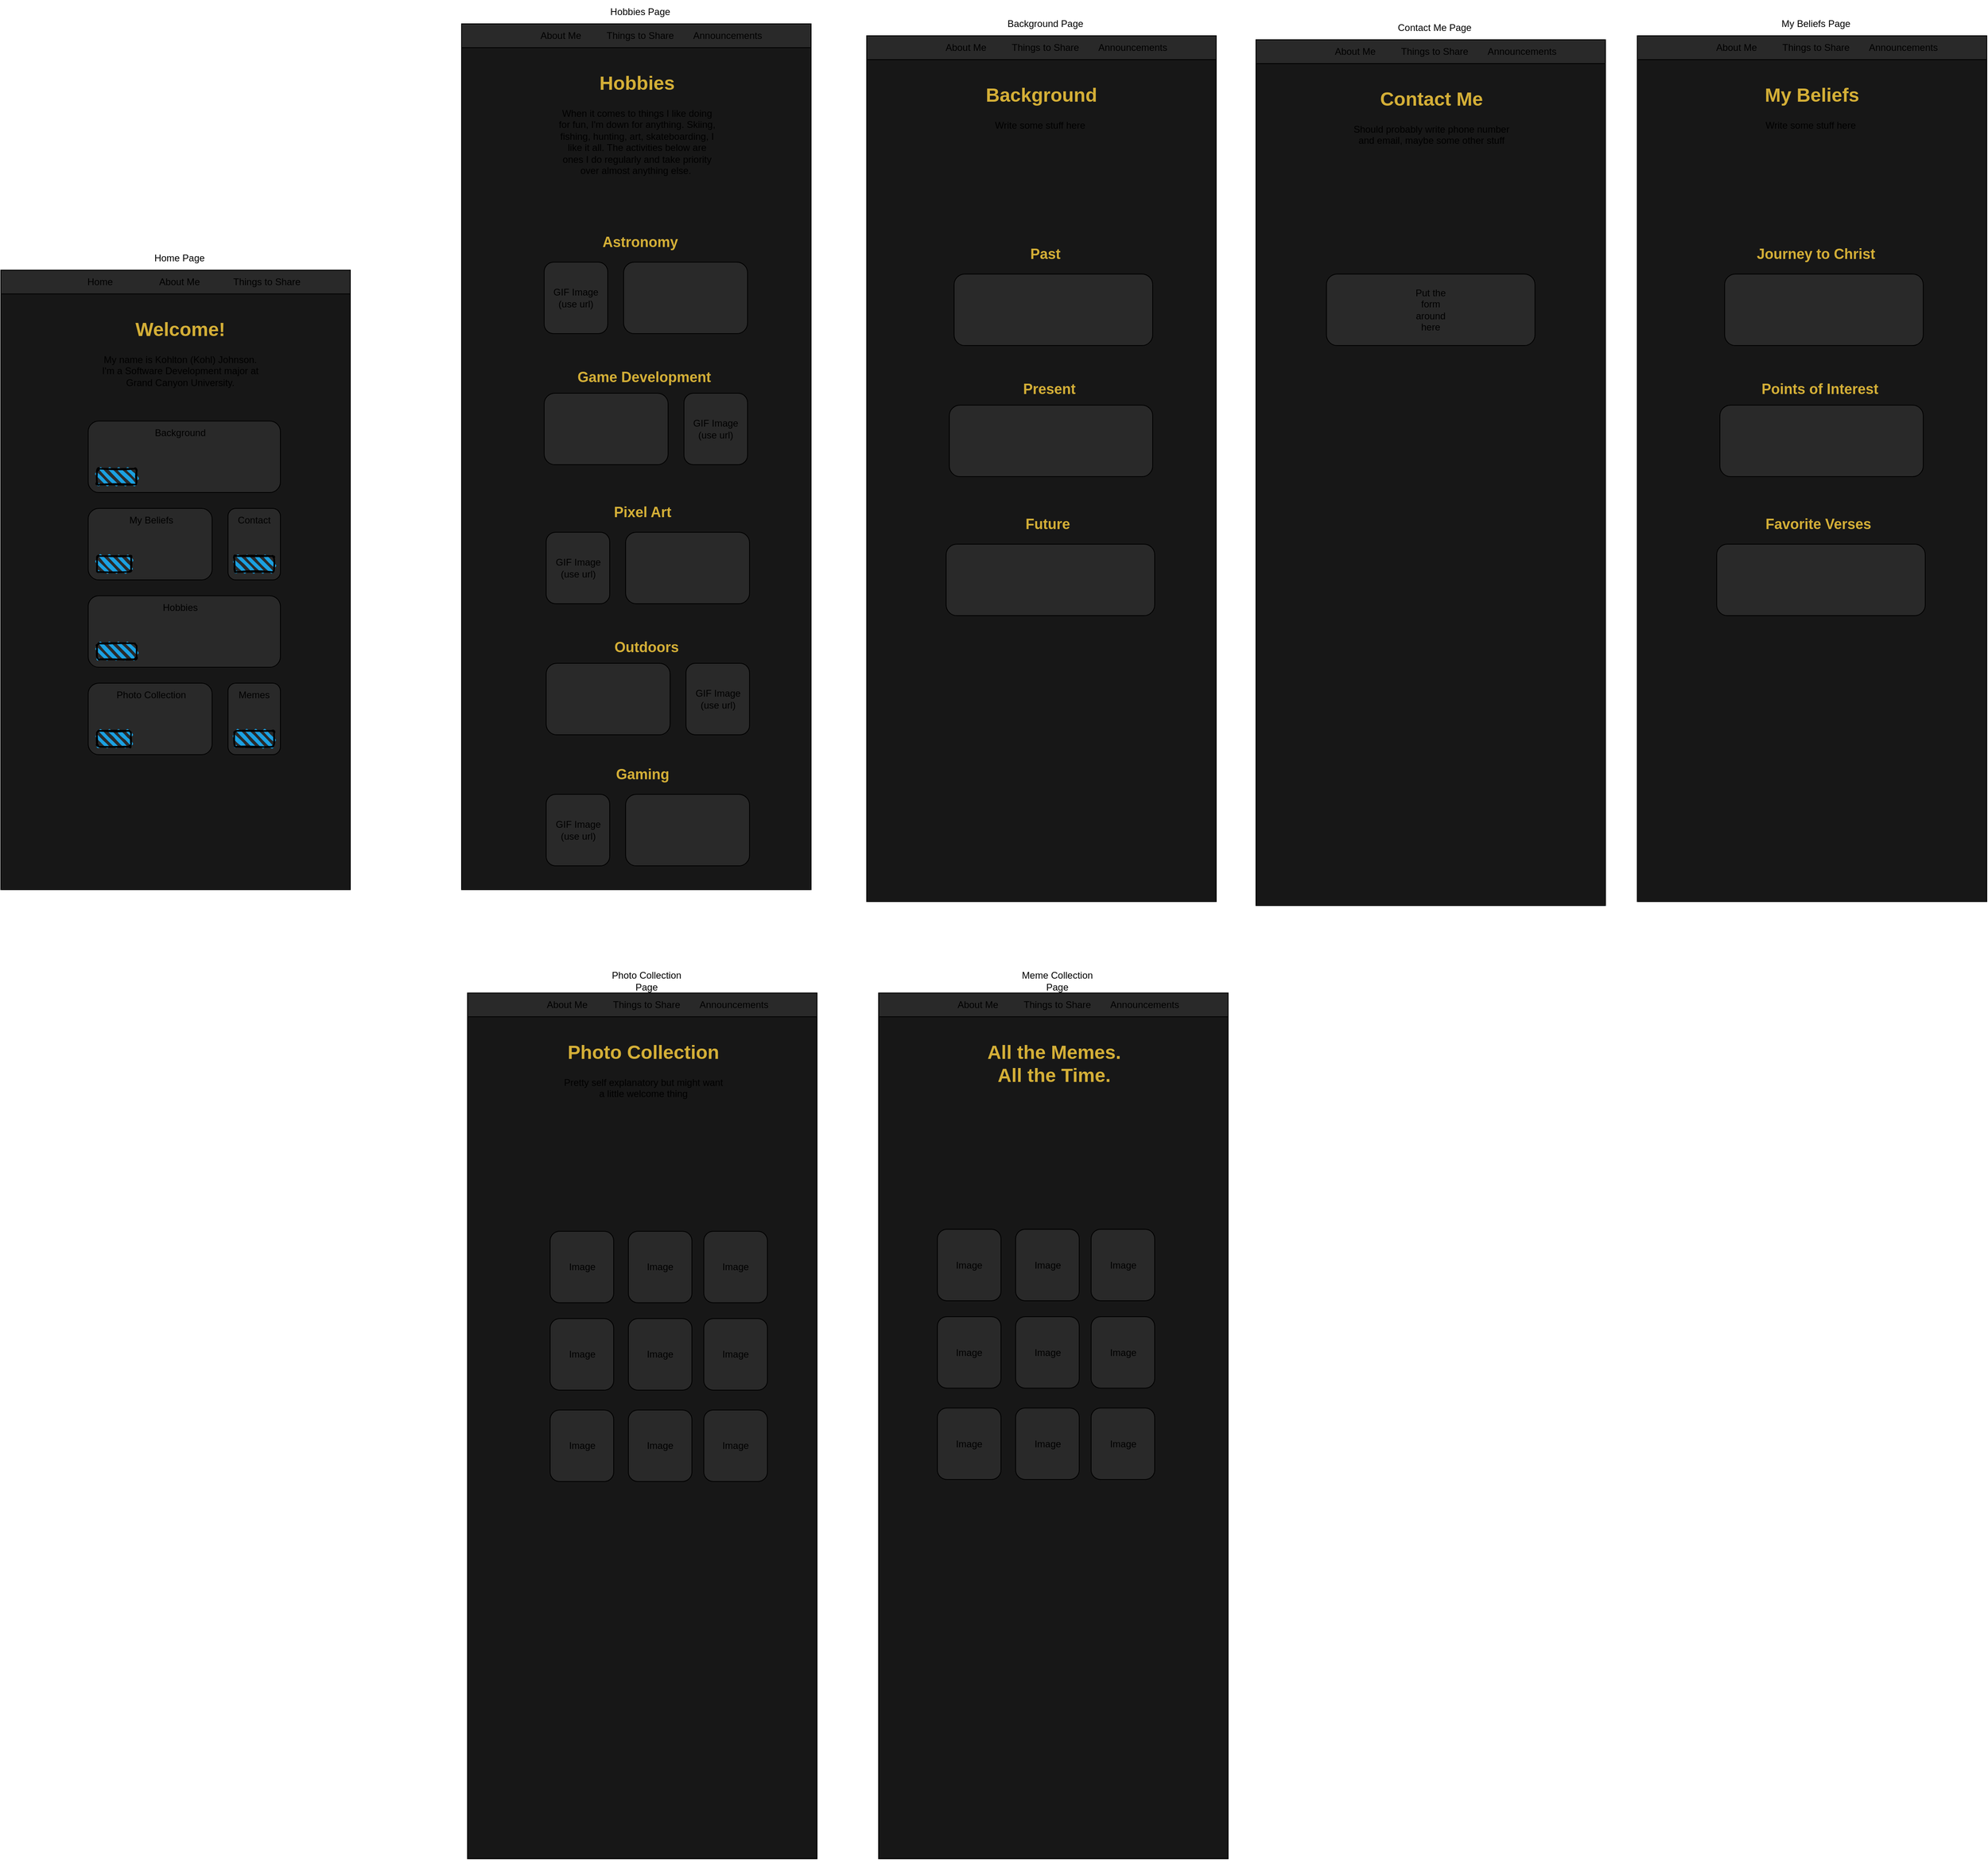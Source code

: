 <mxfile version="21.5.2" type="device">
  <diagram name="WebsiteDesignWireframe" id="510aCwTR6cfwQY0MAlZ4">
    <mxGraphModel dx="3585" dy="2390" grid="1" gridSize="10" guides="1" tooltips="1" connect="1" arrows="1" fold="1" page="0" pageScale="1" pageWidth="850" pageHeight="1100" math="0" shadow="0">
      <root>
        <mxCell id="0" />
        <mxCell id="1" parent="0" />
        <mxCell id="JzrJOFQu4B8ua3CG2KTd-1" value="Home Page" style="text;html=1;strokeColor=none;fillColor=none;align=center;verticalAlign=middle;whiteSpace=wrap;rounded=0;" parent="1" vertex="1">
          <mxGeometry x="365" y="10" width="120" height="30" as="geometry" />
        </mxCell>
        <mxCell id="JzrJOFQu4B8ua3CG2KTd-2" value="" style="whiteSpace=wrap;html=1;fillColor=#171717;" parent="1" vertex="1">
          <mxGeometry x="200" y="40" width="440" height="780" as="geometry" />
        </mxCell>
        <mxCell id="JzrJOFQu4B8ua3CG2KTd-5" value="" style="rounded=0;whiteSpace=wrap;html=1;fillColor=#292929;" parent="1" vertex="1">
          <mxGeometry x="200" y="40" width="440" height="30" as="geometry" />
        </mxCell>
        <mxCell id="JzrJOFQu4B8ua3CG2KTd-7" value="About Me" style="text;html=1;strokeColor=none;fillColor=none;align=center;verticalAlign=middle;whiteSpace=wrap;rounded=0;" parent="1" vertex="1">
          <mxGeometry x="375" y="40" width="100" height="30" as="geometry" />
        </mxCell>
        <mxCell id="JzrJOFQu4B8ua3CG2KTd-8" value="Home" style="text;html=1;strokeColor=none;fillColor=none;align=center;verticalAlign=middle;whiteSpace=wrap;rounded=0;shadow=0;" parent="1" vertex="1">
          <mxGeometry x="275" y="40" width="100" height="30" as="geometry" />
        </mxCell>
        <mxCell id="JzrJOFQu4B8ua3CG2KTd-9" value="Things to Share" style="text;html=1;strokeColor=none;fillColor=none;align=center;verticalAlign=middle;whiteSpace=wrap;rounded=0;" parent="1" vertex="1">
          <mxGeometry x="485" y="40" width="100" height="30" as="geometry" />
        </mxCell>
        <mxCell id="JzrJOFQu4B8ua3CG2KTd-10" value="&lt;h1 style=&quot;text-align: center;&quot;&gt;&lt;font color=&quot;#d4af37&quot;&gt;Welcome!&lt;/font&gt;&lt;/h1&gt;&lt;p style=&quot;text-align: center;&quot;&gt;My name is Kohlton (Kohl) Johnson. I&#39;m a Software Development major at Grand Canyon University.&lt;/p&gt;" style="text;html=1;strokeColor=none;fillColor=none;spacing=5;spacingTop=-20;whiteSpace=wrap;overflow=hidden;rounded=0;" parent="1" vertex="1">
          <mxGeometry x="320" y="95" width="210" height="95" as="geometry" />
        </mxCell>
        <mxCell id="JzrJOFQu4B8ua3CG2KTd-25" value="" style="whiteSpace=wrap;html=1;fillColor=#171717;imageAspect=1;expand=1;resizeHeight=1;resizable=1;fixedWidth=1;recursiveResize=0;" parent="1" vertex="1">
          <mxGeometry x="780" y="-270" width="440" height="1090" as="geometry" />
        </mxCell>
        <mxCell id="JzrJOFQu4B8ua3CG2KTd-26" value="Hobbies Page" style="text;html=1;strokeColor=none;fillColor=none;align=center;verticalAlign=middle;whiteSpace=wrap;rounded=0;" parent="1" vertex="1">
          <mxGeometry x="945" y="-300" width="120" height="30" as="geometry" />
        </mxCell>
        <mxCell id="JzrJOFQu4B8ua3CG2KTd-28" value="&lt;h1 style=&quot;text-align: center;&quot;&gt;&lt;font color=&quot;#d4af37&quot;&gt;Hobbies&lt;/font&gt;&lt;/h1&gt;&lt;p style=&quot;text-align: center;&quot;&gt;When it comes to things I like doing for fun, I&#39;m down for anything. Skiing, fishing, hunting, art, skateboarding, I like it all. The activities below are ones I do regularly and take priority over almost anything else.&amp;nbsp;&lt;/p&gt;" style="text;html=1;strokeColor=none;fillColor=none;spacing=5;spacingTop=-20;whiteSpace=wrap;overflow=hidden;rounded=0;" parent="1" vertex="1">
          <mxGeometry x="895" y="-215" width="210" height="145" as="geometry" />
        </mxCell>
        <mxCell id="JzrJOFQu4B8ua3CG2KTd-29" value="" style="rounded=0;whiteSpace=wrap;html=1;fillColor=#292929;" parent="1" vertex="1">
          <mxGeometry x="780" y="-270" width="440" height="30" as="geometry" />
        </mxCell>
        <mxCell id="JzrJOFQu4B8ua3CG2KTd-30" value="Things to Share" style="text;html=1;strokeColor=none;fillColor=none;align=center;verticalAlign=middle;whiteSpace=wrap;rounded=0;" parent="1" vertex="1">
          <mxGeometry x="955" y="-270" width="100" height="30" as="geometry" />
        </mxCell>
        <mxCell id="JzrJOFQu4B8ua3CG2KTd-31" value="About Me" style="text;html=1;strokeColor=none;fillColor=none;align=center;verticalAlign=middle;whiteSpace=wrap;rounded=0;shadow=0;" parent="1" vertex="1">
          <mxGeometry x="855" y="-270" width="100" height="30" as="geometry" />
        </mxCell>
        <mxCell id="JzrJOFQu4B8ua3CG2KTd-32" value="Announcements" style="text;html=1;strokeColor=none;fillColor=none;align=center;verticalAlign=middle;whiteSpace=wrap;rounded=0;" parent="1" vertex="1">
          <mxGeometry x="1065" y="-270" width="100" height="30" as="geometry" />
        </mxCell>
        <mxCell id="JzrJOFQu4B8ua3CG2KTd-33" value="" style="rounded=1;whiteSpace=wrap;html=1;fillColor=#292929;" parent="1" vertex="1">
          <mxGeometry x="984" y="30" width="156" height="90" as="geometry" />
        </mxCell>
        <mxCell id="JzrJOFQu4B8ua3CG2KTd-34" value="" style="rounded=1;whiteSpace=wrap;html=1;fillColor=#292929;" parent="1" vertex="1">
          <mxGeometry x="884" y="30" width="80" height="90" as="geometry" />
        </mxCell>
        <mxCell id="JzrJOFQu4B8ua3CG2KTd-35" value="" style="rounded=1;whiteSpace=wrap;html=1;fillColor=#292929;" parent="1" vertex="1">
          <mxGeometry x="884" y="195" width="156" height="90" as="geometry" />
        </mxCell>
        <mxCell id="JzrJOFQu4B8ua3CG2KTd-36" value="" style="rounded=1;whiteSpace=wrap;html=1;fillColor=#292929;" parent="1" vertex="1">
          <mxGeometry x="1060" y="195" width="80" height="90" as="geometry" />
        </mxCell>
        <mxCell id="JzrJOFQu4B8ua3CG2KTd-38" value="&lt;h2&gt;Astronomy&lt;/h2&gt;" style="text;html=1;strokeColor=none;fillColor=none;align=center;verticalAlign=middle;whiteSpace=wrap;rounded=0;fontColor=#D4AF37;" parent="1" vertex="1">
          <mxGeometry x="875" y="-10" width="260" height="30" as="geometry" />
        </mxCell>
        <mxCell id="JzrJOFQu4B8ua3CG2KTd-39" value="&lt;h2&gt;Game Development&lt;/h2&gt;" style="text;html=1;strokeColor=none;fillColor=none;align=center;verticalAlign=middle;whiteSpace=wrap;rounded=0;fontColor=#D4AF37;" parent="1" vertex="1">
          <mxGeometry x="880" y="160" width="260" height="30" as="geometry" />
        </mxCell>
        <mxCell id="JzrJOFQu4B8ua3CG2KTd-43" value="" style="rounded=1;whiteSpace=wrap;html=1;fillColor=#292929;" parent="1" vertex="1">
          <mxGeometry x="986.5" y="370" width="156" height="90" as="geometry" />
        </mxCell>
        <mxCell id="JzrJOFQu4B8ua3CG2KTd-44" value="" style="rounded=1;whiteSpace=wrap;html=1;fillColor=#292929;" parent="1" vertex="1">
          <mxGeometry x="886.5" y="370" width="80" height="90" as="geometry" />
        </mxCell>
        <mxCell id="JzrJOFQu4B8ua3CG2KTd-45" value="" style="rounded=1;whiteSpace=wrap;html=1;fillColor=#292929;" parent="1" vertex="1">
          <mxGeometry x="886.5" y="535" width="156" height="90" as="geometry" />
        </mxCell>
        <mxCell id="JzrJOFQu4B8ua3CG2KTd-46" value="" style="rounded=1;whiteSpace=wrap;html=1;fillColor=#292929;" parent="1" vertex="1">
          <mxGeometry x="1062.5" y="535" width="80" height="90" as="geometry" />
        </mxCell>
        <mxCell id="JzrJOFQu4B8ua3CG2KTd-47" value="&lt;h2&gt;Pixel Art&lt;/h2&gt;" style="text;html=1;strokeColor=none;fillColor=none;align=center;verticalAlign=middle;whiteSpace=wrap;rounded=0;fontColor=#D4AF37;" parent="1" vertex="1">
          <mxGeometry x="877.5" y="330" width="260" height="30" as="geometry" />
        </mxCell>
        <mxCell id="JzrJOFQu4B8ua3CG2KTd-48" value="&lt;h2&gt;Outdoors&lt;/h2&gt;" style="text;html=1;strokeColor=none;fillColor=none;align=center;verticalAlign=middle;whiteSpace=wrap;rounded=0;fontColor=#D4AF37;" parent="1" vertex="1">
          <mxGeometry x="882.5" y="500" width="260" height="30" as="geometry" />
        </mxCell>
        <mxCell id="JzrJOFQu4B8ua3CG2KTd-49" value="" style="rounded=1;whiteSpace=wrap;html=1;fillColor=#292929;" parent="1" vertex="1">
          <mxGeometry x="986.5" y="700" width="156" height="90" as="geometry" />
        </mxCell>
        <mxCell id="JzrJOFQu4B8ua3CG2KTd-50" value="" style="rounded=1;whiteSpace=wrap;html=1;fillColor=#292929;" parent="1" vertex="1">
          <mxGeometry x="886.5" y="700" width="80" height="90" as="geometry" />
        </mxCell>
        <mxCell id="JzrJOFQu4B8ua3CG2KTd-51" value="&lt;h2&gt;Gaming&lt;/h2&gt;" style="text;html=1;strokeColor=none;fillColor=none;align=center;verticalAlign=middle;whiteSpace=wrap;rounded=0;fontColor=#D4AF37;" parent="1" vertex="1">
          <mxGeometry x="877.5" y="660" width="260" height="30" as="geometry" />
        </mxCell>
        <mxCell id="2Uebgh1moqTdtuHqgNuJ-1" value="GIF Image&lt;br&gt;(use url)" style="text;html=1;strokeColor=none;fillColor=none;align=center;verticalAlign=middle;whiteSpace=wrap;rounded=0;" parent="1" vertex="1">
          <mxGeometry x="894" y="60" width="60" height="30" as="geometry" />
        </mxCell>
        <mxCell id="2Uebgh1moqTdtuHqgNuJ-2" value="GIF Image&lt;br&gt;(use url)" style="text;html=1;strokeColor=none;fillColor=none;align=center;verticalAlign=middle;whiteSpace=wrap;rounded=0;" parent="1" vertex="1">
          <mxGeometry x="1070" y="225" width="60" height="30" as="geometry" />
        </mxCell>
        <mxCell id="2Uebgh1moqTdtuHqgNuJ-3" value="GIF Image&lt;br&gt;(use url)" style="text;html=1;strokeColor=none;fillColor=none;align=center;verticalAlign=middle;whiteSpace=wrap;rounded=0;" parent="1" vertex="1">
          <mxGeometry x="896.5" y="400" width="60" height="30" as="geometry" />
        </mxCell>
        <mxCell id="2Uebgh1moqTdtuHqgNuJ-4" value="GIF Image&lt;br&gt;(use url)" style="text;html=1;strokeColor=none;fillColor=none;align=center;verticalAlign=middle;whiteSpace=wrap;rounded=0;" parent="1" vertex="1">
          <mxGeometry x="1072.5" y="565" width="60" height="30" as="geometry" />
        </mxCell>
        <mxCell id="2Uebgh1moqTdtuHqgNuJ-5" value="GIF Image&lt;br&gt;(use url)" style="text;html=1;strokeColor=none;fillColor=none;align=center;verticalAlign=middle;whiteSpace=wrap;rounded=0;" parent="1" vertex="1">
          <mxGeometry x="896.5" y="730" width="60" height="30" as="geometry" />
        </mxCell>
        <mxCell id="2Uebgh1moqTdtuHqgNuJ-7" value="" style="rounded=1;whiteSpace=wrap;html=1;fillColor=#292929;" parent="1" vertex="1">
          <mxGeometry x="310" y="230" width="242" height="90" as="geometry" />
        </mxCell>
        <mxCell id="2Uebgh1moqTdtuHqgNuJ-8" value="" style="rounded=1;whiteSpace=wrap;html=1;fillColor=#292929;" parent="1" vertex="1">
          <mxGeometry x="310" y="340" width="156" height="90" as="geometry" />
        </mxCell>
        <mxCell id="2Uebgh1moqTdtuHqgNuJ-9" value="" style="rounded=1;whiteSpace=wrap;html=1;fillColor=#292929;" parent="1" vertex="1">
          <mxGeometry x="486" y="340" width="66" height="90" as="geometry" />
        </mxCell>
        <mxCell id="2Uebgh1moqTdtuHqgNuJ-10" value="" style="rounded=1;whiteSpace=wrap;html=1;strokeWidth=2;fillWeight=4;hachureGap=8;hachureAngle=45;fillColor=#1ba1e2;sketch=1;" parent="1" vertex="1">
          <mxGeometry x="321" y="290" width="50" height="20" as="geometry" />
        </mxCell>
        <mxCell id="2Uebgh1moqTdtuHqgNuJ-11" value="" style="rounded=1;whiteSpace=wrap;html=1;strokeWidth=2;fillWeight=4;hachureGap=8;hachureAngle=45;fillColor=#1ba1e2;sketch=1;" parent="1" vertex="1">
          <mxGeometry x="321" y="400" width="43" height="20" as="geometry" />
        </mxCell>
        <mxCell id="2Uebgh1moqTdtuHqgNuJ-12" value="" style="rounded=1;whiteSpace=wrap;html=1;strokeWidth=2;fillWeight=4;hachureGap=8;hachureAngle=45;fillColor=#1ba1e2;sketch=1;" parent="1" vertex="1">
          <mxGeometry x="494" y="400" width="50" height="20" as="geometry" />
        </mxCell>
        <mxCell id="2Uebgh1moqTdtuHqgNuJ-15" value="Background" style="text;html=1;strokeColor=none;fillColor=none;align=center;verticalAlign=middle;whiteSpace=wrap;rounded=0;" parent="1" vertex="1">
          <mxGeometry x="396" y="230" width="60" height="30" as="geometry" />
        </mxCell>
        <mxCell id="2Uebgh1moqTdtuHqgNuJ-16" value="My Beliefs" style="text;html=1;strokeColor=none;fillColor=none;align=center;verticalAlign=middle;whiteSpace=wrap;rounded=0;" parent="1" vertex="1">
          <mxGeometry x="313" y="340" width="153" height="30" as="geometry" />
        </mxCell>
        <mxCell id="2Uebgh1moqTdtuHqgNuJ-17" value="Contact" style="text;html=1;strokeColor=none;fillColor=none;align=center;verticalAlign=middle;whiteSpace=wrap;rounded=0;" parent="1" vertex="1">
          <mxGeometry x="464" y="340" width="110" height="30" as="geometry" />
        </mxCell>
        <mxCell id="7g9YASAPQkTzJjuGKXkD-1" value="" style="rounded=1;whiteSpace=wrap;html=1;fillColor=#292929;" vertex="1" parent="1">
          <mxGeometry x="310" y="450" width="242" height="90" as="geometry" />
        </mxCell>
        <mxCell id="7g9YASAPQkTzJjuGKXkD-2" value="" style="rounded=1;whiteSpace=wrap;html=1;fillColor=#292929;" vertex="1" parent="1">
          <mxGeometry x="310" y="560" width="156" height="90" as="geometry" />
        </mxCell>
        <mxCell id="7g9YASAPQkTzJjuGKXkD-3" value="" style="rounded=1;whiteSpace=wrap;html=1;fillColor=#292929;" vertex="1" parent="1">
          <mxGeometry x="486" y="560" width="66" height="90" as="geometry" />
        </mxCell>
        <mxCell id="7g9YASAPQkTzJjuGKXkD-4" value="" style="rounded=1;whiteSpace=wrap;html=1;strokeWidth=2;fillWeight=4;hachureGap=8;hachureAngle=45;fillColor=#1ba1e2;sketch=1;" vertex="1" parent="1">
          <mxGeometry x="321" y="510" width="50" height="20" as="geometry" />
        </mxCell>
        <mxCell id="7g9YASAPQkTzJjuGKXkD-5" value="" style="rounded=1;whiteSpace=wrap;html=1;strokeWidth=2;fillWeight=4;hachureGap=8;hachureAngle=45;fillColor=#1ba1e2;sketch=1;" vertex="1" parent="1">
          <mxGeometry x="321" y="620" width="43" height="20" as="geometry" />
        </mxCell>
        <mxCell id="7g9YASAPQkTzJjuGKXkD-6" value="" style="rounded=1;whiteSpace=wrap;html=1;strokeWidth=2;fillWeight=4;hachureGap=8;hachureAngle=45;fillColor=#1ba1e2;sketch=1;" vertex="1" parent="1">
          <mxGeometry x="494" y="620" width="50" height="20" as="geometry" />
        </mxCell>
        <mxCell id="7g9YASAPQkTzJjuGKXkD-9" value="Hobbies" style="text;html=1;strokeColor=none;fillColor=none;align=center;verticalAlign=middle;whiteSpace=wrap;rounded=0;" vertex="1" parent="1">
          <mxGeometry x="396" y="450" width="60" height="30" as="geometry" />
        </mxCell>
        <mxCell id="7g9YASAPQkTzJjuGKXkD-10" value="Photo Collection" style="text;html=1;strokeColor=none;fillColor=none;align=center;verticalAlign=middle;whiteSpace=wrap;rounded=0;" vertex="1" parent="1">
          <mxGeometry x="313" y="560" width="153" height="30" as="geometry" />
        </mxCell>
        <mxCell id="7g9YASAPQkTzJjuGKXkD-11" value="Memes" style="text;html=1;strokeColor=none;fillColor=none;align=center;verticalAlign=middle;whiteSpace=wrap;rounded=0;" vertex="1" parent="1">
          <mxGeometry x="464" y="560" width="110" height="30" as="geometry" />
        </mxCell>
        <mxCell id="7g9YASAPQkTzJjuGKXkD-13" value="" style="whiteSpace=wrap;html=1;fillColor=#171717;imageAspect=1;expand=1;resizeHeight=1;resizable=1;fixedWidth=1;recursiveResize=0;" vertex="1" parent="1">
          <mxGeometry x="1290" y="-255" width="440" height="1090" as="geometry" />
        </mxCell>
        <mxCell id="7g9YASAPQkTzJjuGKXkD-14" value="Background Page" style="text;html=1;strokeColor=none;fillColor=none;align=center;verticalAlign=middle;whiteSpace=wrap;rounded=0;" vertex="1" parent="1">
          <mxGeometry x="1455" y="-285" width="120" height="30" as="geometry" />
        </mxCell>
        <mxCell id="7g9YASAPQkTzJjuGKXkD-15" value="&lt;h1 style=&quot;&quot;&gt;&lt;font color=&quot;#d4af37&quot;&gt;Background&lt;/font&gt;&lt;/h1&gt;&lt;p style=&quot;&quot;&gt;Write some stuff here&amp;nbsp;&lt;/p&gt;" style="text;html=1;strokeColor=none;fillColor=none;spacing=5;spacingTop=-20;whiteSpace=wrap;overflow=hidden;rounded=0;align=center;" vertex="1" parent="1">
          <mxGeometry x="1405" y="-200" width="210" height="145" as="geometry" />
        </mxCell>
        <mxCell id="7g9YASAPQkTzJjuGKXkD-16" value="" style="rounded=0;whiteSpace=wrap;html=1;fillColor=#292929;" vertex="1" parent="1">
          <mxGeometry x="1290" y="-255" width="440" height="30" as="geometry" />
        </mxCell>
        <mxCell id="7g9YASAPQkTzJjuGKXkD-17" value="Things to Share" style="text;html=1;strokeColor=none;fillColor=none;align=center;verticalAlign=middle;whiteSpace=wrap;rounded=0;" vertex="1" parent="1">
          <mxGeometry x="1465" y="-255" width="100" height="30" as="geometry" />
        </mxCell>
        <mxCell id="7g9YASAPQkTzJjuGKXkD-18" value="About Me" style="text;html=1;strokeColor=none;fillColor=none;align=center;verticalAlign=middle;whiteSpace=wrap;rounded=0;shadow=0;" vertex="1" parent="1">
          <mxGeometry x="1365" y="-255" width="100" height="30" as="geometry" />
        </mxCell>
        <mxCell id="7g9YASAPQkTzJjuGKXkD-19" value="Announcements" style="text;html=1;strokeColor=none;fillColor=none;align=center;verticalAlign=middle;whiteSpace=wrap;rounded=0;" vertex="1" parent="1">
          <mxGeometry x="1575" y="-255" width="100" height="30" as="geometry" />
        </mxCell>
        <mxCell id="7g9YASAPQkTzJjuGKXkD-20" value="" style="rounded=1;whiteSpace=wrap;html=1;fillColor=#292929;" vertex="1" parent="1">
          <mxGeometry x="1400" y="45" width="250" height="90" as="geometry" />
        </mxCell>
        <mxCell id="7g9YASAPQkTzJjuGKXkD-22" value="" style="rounded=1;whiteSpace=wrap;html=1;fillColor=#292929;" vertex="1" parent="1">
          <mxGeometry x="1394" y="210" width="256" height="90" as="geometry" />
        </mxCell>
        <mxCell id="7g9YASAPQkTzJjuGKXkD-24" value="&lt;h2&gt;Past&lt;/h2&gt;" style="text;html=1;strokeColor=none;fillColor=none;align=center;verticalAlign=middle;whiteSpace=wrap;rounded=0;fontColor=#D4AF37;" vertex="1" parent="1">
          <mxGeometry x="1385" y="5" width="260" height="30" as="geometry" />
        </mxCell>
        <mxCell id="7g9YASAPQkTzJjuGKXkD-25" value="&lt;h2&gt;Present&lt;/h2&gt;" style="text;html=1;strokeColor=none;fillColor=none;align=center;verticalAlign=middle;whiteSpace=wrap;rounded=0;fontColor=#D4AF37;" vertex="1" parent="1">
          <mxGeometry x="1390" y="175" width="260" height="30" as="geometry" />
        </mxCell>
        <mxCell id="7g9YASAPQkTzJjuGKXkD-26" value="" style="rounded=1;whiteSpace=wrap;html=1;fillColor=#292929;" vertex="1" parent="1">
          <mxGeometry x="1390" y="385" width="262.5" height="90" as="geometry" />
        </mxCell>
        <mxCell id="7g9YASAPQkTzJjuGKXkD-30" value="&lt;h2&gt;Future&lt;/h2&gt;" style="text;html=1;strokeColor=none;fillColor=none;align=center;verticalAlign=middle;whiteSpace=wrap;rounded=0;fontColor=#D4AF37;" vertex="1" parent="1">
          <mxGeometry x="1387.5" y="345" width="260" height="30" as="geometry" />
        </mxCell>
        <mxCell id="7g9YASAPQkTzJjuGKXkD-40" value="" style="whiteSpace=wrap;html=1;fillColor=#171717;imageAspect=1;expand=1;resizeHeight=1;resizable=1;fixedWidth=1;recursiveResize=0;" vertex="1" parent="1">
          <mxGeometry x="1780" y="-250" width="440" height="1090" as="geometry" />
        </mxCell>
        <mxCell id="7g9YASAPQkTzJjuGKXkD-41" value="Contact Me Page" style="text;html=1;strokeColor=none;fillColor=none;align=center;verticalAlign=middle;whiteSpace=wrap;rounded=0;" vertex="1" parent="1">
          <mxGeometry x="1945" y="-280" width="120" height="30" as="geometry" />
        </mxCell>
        <mxCell id="7g9YASAPQkTzJjuGKXkD-42" value="&lt;h1 style=&quot;text-align: center;&quot;&gt;&lt;font color=&quot;#d4af37&quot;&gt;Contact Me&lt;/font&gt;&lt;/h1&gt;&lt;p style=&quot;text-align: center;&quot;&gt;Should probably write phone number and email, maybe some other stuff&lt;/p&gt;" style="text;html=1;strokeColor=none;fillColor=none;spacing=5;spacingTop=-20;whiteSpace=wrap;overflow=hidden;rounded=0;" vertex="1" parent="1">
          <mxGeometry x="1895" y="-195" width="210" height="145" as="geometry" />
        </mxCell>
        <mxCell id="7g9YASAPQkTzJjuGKXkD-43" value="" style="rounded=0;whiteSpace=wrap;html=1;fillColor=#292929;" vertex="1" parent="1">
          <mxGeometry x="1780" y="-250" width="440" height="30" as="geometry" />
        </mxCell>
        <mxCell id="7g9YASAPQkTzJjuGKXkD-44" value="Things to Share" style="text;html=1;strokeColor=none;fillColor=none;align=center;verticalAlign=middle;whiteSpace=wrap;rounded=0;" vertex="1" parent="1">
          <mxGeometry x="1955" y="-250" width="100" height="30" as="geometry" />
        </mxCell>
        <mxCell id="7g9YASAPQkTzJjuGKXkD-45" value="About Me" style="text;html=1;strokeColor=none;fillColor=none;align=center;verticalAlign=middle;whiteSpace=wrap;rounded=0;shadow=0;" vertex="1" parent="1">
          <mxGeometry x="1855" y="-250" width="100" height="30" as="geometry" />
        </mxCell>
        <mxCell id="7g9YASAPQkTzJjuGKXkD-46" value="Announcements" style="text;html=1;strokeColor=none;fillColor=none;align=center;verticalAlign=middle;whiteSpace=wrap;rounded=0;" vertex="1" parent="1">
          <mxGeometry x="2065" y="-250" width="100" height="30" as="geometry" />
        </mxCell>
        <mxCell id="7g9YASAPQkTzJjuGKXkD-67" value="" style="rounded=1;whiteSpace=wrap;html=1;fillColor=#292929;" vertex="1" parent="1">
          <mxGeometry x="1868.75" y="45" width="262.5" height="90" as="geometry" />
        </mxCell>
        <mxCell id="7g9YASAPQkTzJjuGKXkD-68" value="Put the form around here" style="text;html=1;strokeColor=none;fillColor=none;align=center;verticalAlign=middle;whiteSpace=wrap;rounded=0;" vertex="1" parent="1">
          <mxGeometry x="1970" y="75" width="60" height="30" as="geometry" />
        </mxCell>
        <mxCell id="7g9YASAPQkTzJjuGKXkD-82" value="" style="whiteSpace=wrap;html=1;fillColor=#171717;imageAspect=1;expand=1;resizeHeight=1;resizable=1;fixedWidth=1;recursiveResize=0;" vertex="1" parent="1">
          <mxGeometry x="2260" y="-255" width="440" height="1090" as="geometry" />
        </mxCell>
        <mxCell id="7g9YASAPQkTzJjuGKXkD-83" value="My Beliefs Page" style="text;html=1;strokeColor=none;fillColor=none;align=center;verticalAlign=middle;whiteSpace=wrap;rounded=0;" vertex="1" parent="1">
          <mxGeometry x="2425" y="-285" width="120" height="30" as="geometry" />
        </mxCell>
        <mxCell id="7g9YASAPQkTzJjuGKXkD-84" value="&lt;h1 style=&quot;&quot;&gt;&lt;font color=&quot;#d4af37&quot;&gt;My Beliefs&lt;/font&gt;&lt;/h1&gt;&lt;p style=&quot;&quot;&gt;Write some stuff here&amp;nbsp;&lt;/p&gt;" style="text;html=1;strokeColor=none;fillColor=none;spacing=5;spacingTop=-20;whiteSpace=wrap;overflow=hidden;rounded=0;align=center;" vertex="1" parent="1">
          <mxGeometry x="2375" y="-200" width="210" height="145" as="geometry" />
        </mxCell>
        <mxCell id="7g9YASAPQkTzJjuGKXkD-85" value="" style="rounded=0;whiteSpace=wrap;html=1;fillColor=#292929;" vertex="1" parent="1">
          <mxGeometry x="2260" y="-255" width="440" height="30" as="geometry" />
        </mxCell>
        <mxCell id="7g9YASAPQkTzJjuGKXkD-86" value="Things to Share" style="text;html=1;strokeColor=none;fillColor=none;align=center;verticalAlign=middle;whiteSpace=wrap;rounded=0;" vertex="1" parent="1">
          <mxGeometry x="2435" y="-255" width="100" height="30" as="geometry" />
        </mxCell>
        <mxCell id="7g9YASAPQkTzJjuGKXkD-87" value="About Me" style="text;html=1;strokeColor=none;fillColor=none;align=center;verticalAlign=middle;whiteSpace=wrap;rounded=0;shadow=0;" vertex="1" parent="1">
          <mxGeometry x="2335" y="-255" width="100" height="30" as="geometry" />
        </mxCell>
        <mxCell id="7g9YASAPQkTzJjuGKXkD-88" value="Announcements" style="text;html=1;strokeColor=none;fillColor=none;align=center;verticalAlign=middle;whiteSpace=wrap;rounded=0;" vertex="1" parent="1">
          <mxGeometry x="2545" y="-255" width="100" height="30" as="geometry" />
        </mxCell>
        <mxCell id="7g9YASAPQkTzJjuGKXkD-89" value="" style="rounded=1;whiteSpace=wrap;html=1;fillColor=#292929;" vertex="1" parent="1">
          <mxGeometry x="2370" y="45" width="250" height="90" as="geometry" />
        </mxCell>
        <mxCell id="7g9YASAPQkTzJjuGKXkD-90" value="" style="rounded=1;whiteSpace=wrap;html=1;fillColor=#292929;" vertex="1" parent="1">
          <mxGeometry x="2364" y="210" width="256" height="90" as="geometry" />
        </mxCell>
        <mxCell id="7g9YASAPQkTzJjuGKXkD-91" value="&lt;h2&gt;Journey to Christ&lt;/h2&gt;" style="text;html=1;strokeColor=none;fillColor=none;align=center;verticalAlign=middle;whiteSpace=wrap;rounded=0;fontColor=#D4AF37;" vertex="1" parent="1">
          <mxGeometry x="2355" y="5" width="260" height="30" as="geometry" />
        </mxCell>
        <mxCell id="7g9YASAPQkTzJjuGKXkD-92" value="&lt;h2&gt;Points of Interest&lt;/h2&gt;" style="text;html=1;strokeColor=none;fillColor=none;align=center;verticalAlign=middle;whiteSpace=wrap;rounded=0;fontColor=#D4AF37;" vertex="1" parent="1">
          <mxGeometry x="2360" y="175" width="260" height="30" as="geometry" />
        </mxCell>
        <mxCell id="7g9YASAPQkTzJjuGKXkD-93" value="" style="rounded=1;whiteSpace=wrap;html=1;fillColor=#292929;" vertex="1" parent="1">
          <mxGeometry x="2360" y="385" width="262.5" height="90" as="geometry" />
        </mxCell>
        <mxCell id="7g9YASAPQkTzJjuGKXkD-94" value="&lt;h2&gt;Favorite Verses&lt;/h2&gt;" style="text;html=1;strokeColor=none;fillColor=none;align=center;verticalAlign=middle;whiteSpace=wrap;rounded=0;fontColor=#D4AF37;" vertex="1" parent="1">
          <mxGeometry x="2357.5" y="345" width="260" height="30" as="geometry" />
        </mxCell>
        <mxCell id="7g9YASAPQkTzJjuGKXkD-95" value="" style="whiteSpace=wrap;html=1;fillColor=#171717;imageAspect=1;expand=1;resizeHeight=1;resizable=1;fixedWidth=1;recursiveResize=0;" vertex="1" parent="1">
          <mxGeometry x="787.5" y="950" width="440" height="1090" as="geometry" />
        </mxCell>
        <mxCell id="7g9YASAPQkTzJjuGKXkD-96" value="Photo Collection Page" style="text;html=1;strokeColor=none;fillColor=none;align=center;verticalAlign=middle;whiteSpace=wrap;rounded=0;" vertex="1" parent="1">
          <mxGeometry x="952.5" y="920" width="120" height="30" as="geometry" />
        </mxCell>
        <mxCell id="7g9YASAPQkTzJjuGKXkD-97" value="&lt;h1 style=&quot;text-align: center;&quot;&gt;&lt;font color=&quot;#d4af37&quot;&gt;Photo Collection&lt;/font&gt;&lt;/h1&gt;&lt;p style=&quot;text-align: center;&quot;&gt;Pretty self explanatory but might want a little welcome thing&lt;/p&gt;" style="text;html=1;strokeColor=none;fillColor=none;spacing=5;spacingTop=-20;whiteSpace=wrap;overflow=hidden;rounded=0;" vertex="1" parent="1">
          <mxGeometry x="902.5" y="1005" width="210" height="145" as="geometry" />
        </mxCell>
        <mxCell id="7g9YASAPQkTzJjuGKXkD-98" value="" style="rounded=0;whiteSpace=wrap;html=1;fillColor=#292929;" vertex="1" parent="1">
          <mxGeometry x="787.5" y="950" width="440" height="30" as="geometry" />
        </mxCell>
        <mxCell id="7g9YASAPQkTzJjuGKXkD-99" value="Things to Share" style="text;html=1;strokeColor=none;fillColor=none;align=center;verticalAlign=middle;whiteSpace=wrap;rounded=0;" vertex="1" parent="1">
          <mxGeometry x="962.5" y="950" width="100" height="30" as="geometry" />
        </mxCell>
        <mxCell id="7g9YASAPQkTzJjuGKXkD-100" value="About Me" style="text;html=1;strokeColor=none;fillColor=none;align=center;verticalAlign=middle;whiteSpace=wrap;rounded=0;shadow=0;" vertex="1" parent="1">
          <mxGeometry x="862.5" y="950" width="100" height="30" as="geometry" />
        </mxCell>
        <mxCell id="7g9YASAPQkTzJjuGKXkD-101" value="Announcements" style="text;html=1;strokeColor=none;fillColor=none;align=center;verticalAlign=middle;whiteSpace=wrap;rounded=0;" vertex="1" parent="1">
          <mxGeometry x="1072.5" y="950" width="100" height="30" as="geometry" />
        </mxCell>
        <mxCell id="7g9YASAPQkTzJjuGKXkD-103" value="" style="rounded=1;whiteSpace=wrap;html=1;fillColor=#292929;" vertex="1" parent="1">
          <mxGeometry x="891.5" y="1250" width="80" height="90" as="geometry" />
        </mxCell>
        <mxCell id="7g9YASAPQkTzJjuGKXkD-117" value="Image" style="text;html=1;strokeColor=none;fillColor=none;align=center;verticalAlign=middle;whiteSpace=wrap;rounded=0;" vertex="1" parent="1">
          <mxGeometry x="901.5" y="1280" width="60" height="30" as="geometry" />
        </mxCell>
        <mxCell id="7g9YASAPQkTzJjuGKXkD-122" value="" style="whiteSpace=wrap;html=1;fillColor=#171717;imageAspect=1;expand=1;resizeHeight=1;resizable=1;fixedWidth=1;recursiveResize=0;" vertex="1" parent="1">
          <mxGeometry x="1305" y="950" width="440" height="1090" as="geometry" />
        </mxCell>
        <mxCell id="7g9YASAPQkTzJjuGKXkD-123" value="Meme Collection Page" style="text;html=1;strokeColor=none;fillColor=none;align=center;verticalAlign=middle;whiteSpace=wrap;rounded=0;" vertex="1" parent="1">
          <mxGeometry x="1470" y="920" width="120" height="30" as="geometry" />
        </mxCell>
        <mxCell id="7g9YASAPQkTzJjuGKXkD-124" value="&lt;h1 style=&quot;text-align: center;&quot;&gt;&lt;font color=&quot;#d4af37&quot;&gt;All the Memes. All the Time.&lt;/font&gt;&lt;/h1&gt;&lt;p style=&quot;text-align: center;&quot;&gt;&lt;br&gt;&lt;/p&gt;" style="text;html=1;strokeColor=none;fillColor=none;spacing=5;spacingTop=-20;whiteSpace=wrap;overflow=hidden;rounded=0;" vertex="1" parent="1">
          <mxGeometry x="1420" y="1005" width="210" height="145" as="geometry" />
        </mxCell>
        <mxCell id="7g9YASAPQkTzJjuGKXkD-125" value="" style="rounded=0;whiteSpace=wrap;html=1;fillColor=#292929;" vertex="1" parent="1">
          <mxGeometry x="1305" y="950" width="440" height="30" as="geometry" />
        </mxCell>
        <mxCell id="7g9YASAPQkTzJjuGKXkD-126" value="Things to Share" style="text;html=1;strokeColor=none;fillColor=none;align=center;verticalAlign=middle;whiteSpace=wrap;rounded=0;" vertex="1" parent="1">
          <mxGeometry x="1480" y="950" width="100" height="30" as="geometry" />
        </mxCell>
        <mxCell id="7g9YASAPQkTzJjuGKXkD-127" value="About Me" style="text;html=1;strokeColor=none;fillColor=none;align=center;verticalAlign=middle;whiteSpace=wrap;rounded=0;shadow=0;" vertex="1" parent="1">
          <mxGeometry x="1380" y="950" width="100" height="30" as="geometry" />
        </mxCell>
        <mxCell id="7g9YASAPQkTzJjuGKXkD-128" value="Announcements" style="text;html=1;strokeColor=none;fillColor=none;align=center;verticalAlign=middle;whiteSpace=wrap;rounded=0;" vertex="1" parent="1">
          <mxGeometry x="1590" y="950" width="100" height="30" as="geometry" />
        </mxCell>
        <mxCell id="7g9YASAPQkTzJjuGKXkD-149" value="" style="rounded=1;whiteSpace=wrap;html=1;fillColor=#292929;" vertex="1" parent="1">
          <mxGeometry x="990" y="1250" width="80" height="90" as="geometry" />
        </mxCell>
        <mxCell id="7g9YASAPQkTzJjuGKXkD-150" value="Image" style="text;html=1;strokeColor=none;fillColor=none;align=center;verticalAlign=middle;whiteSpace=wrap;rounded=0;" vertex="1" parent="1">
          <mxGeometry x="1000" y="1280" width="60" height="30" as="geometry" />
        </mxCell>
        <mxCell id="7g9YASAPQkTzJjuGKXkD-151" value="" style="rounded=1;whiteSpace=wrap;html=1;fillColor=#292929;" vertex="1" parent="1">
          <mxGeometry x="1085" y="1250" width="80" height="90" as="geometry" />
        </mxCell>
        <mxCell id="7g9YASAPQkTzJjuGKXkD-152" value="Image" style="text;html=1;strokeColor=none;fillColor=none;align=center;verticalAlign=middle;whiteSpace=wrap;rounded=0;" vertex="1" parent="1">
          <mxGeometry x="1095" y="1280" width="60" height="30" as="geometry" />
        </mxCell>
        <mxCell id="7g9YASAPQkTzJjuGKXkD-153" value="" style="rounded=1;whiteSpace=wrap;html=1;fillColor=#292929;" vertex="1" parent="1">
          <mxGeometry x="891.5" y="1360" width="80" height="90" as="geometry" />
        </mxCell>
        <mxCell id="7g9YASAPQkTzJjuGKXkD-154" value="Image" style="text;html=1;strokeColor=none;fillColor=none;align=center;verticalAlign=middle;whiteSpace=wrap;rounded=0;" vertex="1" parent="1">
          <mxGeometry x="901.5" y="1390" width="60" height="30" as="geometry" />
        </mxCell>
        <mxCell id="7g9YASAPQkTzJjuGKXkD-155" value="" style="rounded=1;whiteSpace=wrap;html=1;fillColor=#292929;" vertex="1" parent="1">
          <mxGeometry x="990" y="1360" width="80" height="90" as="geometry" />
        </mxCell>
        <mxCell id="7g9YASAPQkTzJjuGKXkD-156" value="Image" style="text;html=1;strokeColor=none;fillColor=none;align=center;verticalAlign=middle;whiteSpace=wrap;rounded=0;" vertex="1" parent="1">
          <mxGeometry x="1000" y="1390" width="60" height="30" as="geometry" />
        </mxCell>
        <mxCell id="7g9YASAPQkTzJjuGKXkD-157" value="" style="rounded=1;whiteSpace=wrap;html=1;fillColor=#292929;" vertex="1" parent="1">
          <mxGeometry x="1085" y="1360" width="80" height="90" as="geometry" />
        </mxCell>
        <mxCell id="7g9YASAPQkTzJjuGKXkD-158" value="Image" style="text;html=1;strokeColor=none;fillColor=none;align=center;verticalAlign=middle;whiteSpace=wrap;rounded=0;" vertex="1" parent="1">
          <mxGeometry x="1095" y="1390" width="60" height="30" as="geometry" />
        </mxCell>
        <mxCell id="7g9YASAPQkTzJjuGKXkD-159" value="" style="rounded=1;whiteSpace=wrap;html=1;fillColor=#292929;" vertex="1" parent="1">
          <mxGeometry x="891.5" y="1475" width="80" height="90" as="geometry" />
        </mxCell>
        <mxCell id="7g9YASAPQkTzJjuGKXkD-160" value="Image" style="text;html=1;strokeColor=none;fillColor=none;align=center;verticalAlign=middle;whiteSpace=wrap;rounded=0;" vertex="1" parent="1">
          <mxGeometry x="901.5" y="1505" width="60" height="30" as="geometry" />
        </mxCell>
        <mxCell id="7g9YASAPQkTzJjuGKXkD-161" value="" style="rounded=1;whiteSpace=wrap;html=1;fillColor=#292929;" vertex="1" parent="1">
          <mxGeometry x="990" y="1475" width="80" height="90" as="geometry" />
        </mxCell>
        <mxCell id="7g9YASAPQkTzJjuGKXkD-162" value="Image" style="text;html=1;strokeColor=none;fillColor=none;align=center;verticalAlign=middle;whiteSpace=wrap;rounded=0;" vertex="1" parent="1">
          <mxGeometry x="1000" y="1505" width="60" height="30" as="geometry" />
        </mxCell>
        <mxCell id="7g9YASAPQkTzJjuGKXkD-163" value="" style="rounded=1;whiteSpace=wrap;html=1;fillColor=#292929;" vertex="1" parent="1">
          <mxGeometry x="1085" y="1475" width="80" height="90" as="geometry" />
        </mxCell>
        <mxCell id="7g9YASAPQkTzJjuGKXkD-164" value="Image" style="text;html=1;strokeColor=none;fillColor=none;align=center;verticalAlign=middle;whiteSpace=wrap;rounded=0;" vertex="1" parent="1">
          <mxGeometry x="1095" y="1505" width="60" height="30" as="geometry" />
        </mxCell>
        <mxCell id="7g9YASAPQkTzJjuGKXkD-165" value="" style="rounded=1;whiteSpace=wrap;html=1;fillColor=#292929;" vertex="1" parent="1">
          <mxGeometry x="1379" y="1247.5" width="80" height="90" as="geometry" />
        </mxCell>
        <mxCell id="7g9YASAPQkTzJjuGKXkD-166" value="Image" style="text;html=1;strokeColor=none;fillColor=none;align=center;verticalAlign=middle;whiteSpace=wrap;rounded=0;" vertex="1" parent="1">
          <mxGeometry x="1389" y="1277.5" width="60" height="30" as="geometry" />
        </mxCell>
        <mxCell id="7g9YASAPQkTzJjuGKXkD-167" value="" style="rounded=1;whiteSpace=wrap;html=1;fillColor=#292929;" vertex="1" parent="1">
          <mxGeometry x="1477.5" y="1247.5" width="80" height="90" as="geometry" />
        </mxCell>
        <mxCell id="7g9YASAPQkTzJjuGKXkD-168" value="Image" style="text;html=1;strokeColor=none;fillColor=none;align=center;verticalAlign=middle;whiteSpace=wrap;rounded=0;" vertex="1" parent="1">
          <mxGeometry x="1487.5" y="1277.5" width="60" height="30" as="geometry" />
        </mxCell>
        <mxCell id="7g9YASAPQkTzJjuGKXkD-169" value="" style="rounded=1;whiteSpace=wrap;html=1;fillColor=#292929;" vertex="1" parent="1">
          <mxGeometry x="1572.5" y="1247.5" width="80" height="90" as="geometry" />
        </mxCell>
        <mxCell id="7g9YASAPQkTzJjuGKXkD-170" value="Image" style="text;html=1;strokeColor=none;fillColor=none;align=center;verticalAlign=middle;whiteSpace=wrap;rounded=0;" vertex="1" parent="1">
          <mxGeometry x="1582.5" y="1277.5" width="60" height="30" as="geometry" />
        </mxCell>
        <mxCell id="7g9YASAPQkTzJjuGKXkD-171" value="" style="rounded=1;whiteSpace=wrap;html=1;fillColor=#292929;" vertex="1" parent="1">
          <mxGeometry x="1379" y="1357.5" width="80" height="90" as="geometry" />
        </mxCell>
        <mxCell id="7g9YASAPQkTzJjuGKXkD-172" value="Image" style="text;html=1;strokeColor=none;fillColor=none;align=center;verticalAlign=middle;whiteSpace=wrap;rounded=0;" vertex="1" parent="1">
          <mxGeometry x="1389" y="1387.5" width="60" height="30" as="geometry" />
        </mxCell>
        <mxCell id="7g9YASAPQkTzJjuGKXkD-173" value="" style="rounded=1;whiteSpace=wrap;html=1;fillColor=#292929;" vertex="1" parent="1">
          <mxGeometry x="1477.5" y="1357.5" width="80" height="90" as="geometry" />
        </mxCell>
        <mxCell id="7g9YASAPQkTzJjuGKXkD-174" value="Image" style="text;html=1;strokeColor=none;fillColor=none;align=center;verticalAlign=middle;whiteSpace=wrap;rounded=0;" vertex="1" parent="1">
          <mxGeometry x="1487.5" y="1387.5" width="60" height="30" as="geometry" />
        </mxCell>
        <mxCell id="7g9YASAPQkTzJjuGKXkD-175" value="" style="rounded=1;whiteSpace=wrap;html=1;fillColor=#292929;" vertex="1" parent="1">
          <mxGeometry x="1572.5" y="1357.5" width="80" height="90" as="geometry" />
        </mxCell>
        <mxCell id="7g9YASAPQkTzJjuGKXkD-176" value="Image" style="text;html=1;strokeColor=none;fillColor=none;align=center;verticalAlign=middle;whiteSpace=wrap;rounded=0;" vertex="1" parent="1">
          <mxGeometry x="1582.5" y="1387.5" width="60" height="30" as="geometry" />
        </mxCell>
        <mxCell id="7g9YASAPQkTzJjuGKXkD-177" value="" style="rounded=1;whiteSpace=wrap;html=1;fillColor=#292929;" vertex="1" parent="1">
          <mxGeometry x="1379" y="1472.5" width="80" height="90" as="geometry" />
        </mxCell>
        <mxCell id="7g9YASAPQkTzJjuGKXkD-178" value="Image" style="text;html=1;strokeColor=none;fillColor=none;align=center;verticalAlign=middle;whiteSpace=wrap;rounded=0;" vertex="1" parent="1">
          <mxGeometry x="1389" y="1502.5" width="60" height="30" as="geometry" />
        </mxCell>
        <mxCell id="7g9YASAPQkTzJjuGKXkD-179" value="" style="rounded=1;whiteSpace=wrap;html=1;fillColor=#292929;" vertex="1" parent="1">
          <mxGeometry x="1477.5" y="1472.5" width="80" height="90" as="geometry" />
        </mxCell>
        <mxCell id="7g9YASAPQkTzJjuGKXkD-180" value="Image" style="text;html=1;strokeColor=none;fillColor=none;align=center;verticalAlign=middle;whiteSpace=wrap;rounded=0;" vertex="1" parent="1">
          <mxGeometry x="1487.5" y="1502.5" width="60" height="30" as="geometry" />
        </mxCell>
        <mxCell id="7g9YASAPQkTzJjuGKXkD-181" value="" style="rounded=1;whiteSpace=wrap;html=1;fillColor=#292929;" vertex="1" parent="1">
          <mxGeometry x="1572.5" y="1472.5" width="80" height="90" as="geometry" />
        </mxCell>
        <mxCell id="7g9YASAPQkTzJjuGKXkD-182" value="Image" style="text;html=1;strokeColor=none;fillColor=none;align=center;verticalAlign=middle;whiteSpace=wrap;rounded=0;" vertex="1" parent="1">
          <mxGeometry x="1582.5" y="1502.5" width="60" height="30" as="geometry" />
        </mxCell>
      </root>
    </mxGraphModel>
  </diagram>
</mxfile>
